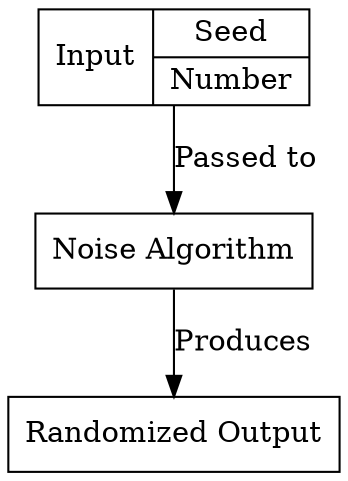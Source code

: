 digraph {

   node [shape=record]
   rankdir=UD

   input [label="Input|{Seed|Number}"]
   sampler [label="Noise Algorithm"]
   output [label="Randomized Output"]

   input -> sampler [label="Passed to"]
   sampler -> output [label="Produces"]
}

